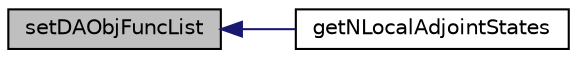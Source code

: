 digraph "setDAObjFuncList"
{
  bgcolor="transparent";
  edge [fontname="Helvetica",fontsize="10",labelfontname="Helvetica",labelfontsize="10"];
  node [fontname="Helvetica",fontsize="10",shape=record];
  rankdir="LR";
  Node207 [label="setDAObjFuncList",height=0.2,width=0.4,color="black", fillcolor="grey75", style="filled", fontcolor="black"];
  Node207 -> Node208 [dir="back",color="midnightblue",fontsize="10",style="solid",fontname="Helvetica"];
  Node208 [label="getNLocalAdjointStates",height=0.2,width=0.4,color="black",URL="$classFoam_1_1DASolver.html#a34b0d0c110b85e4cde38b7a56168e8b0",tooltip="return the number of local adjoint states "];
}
